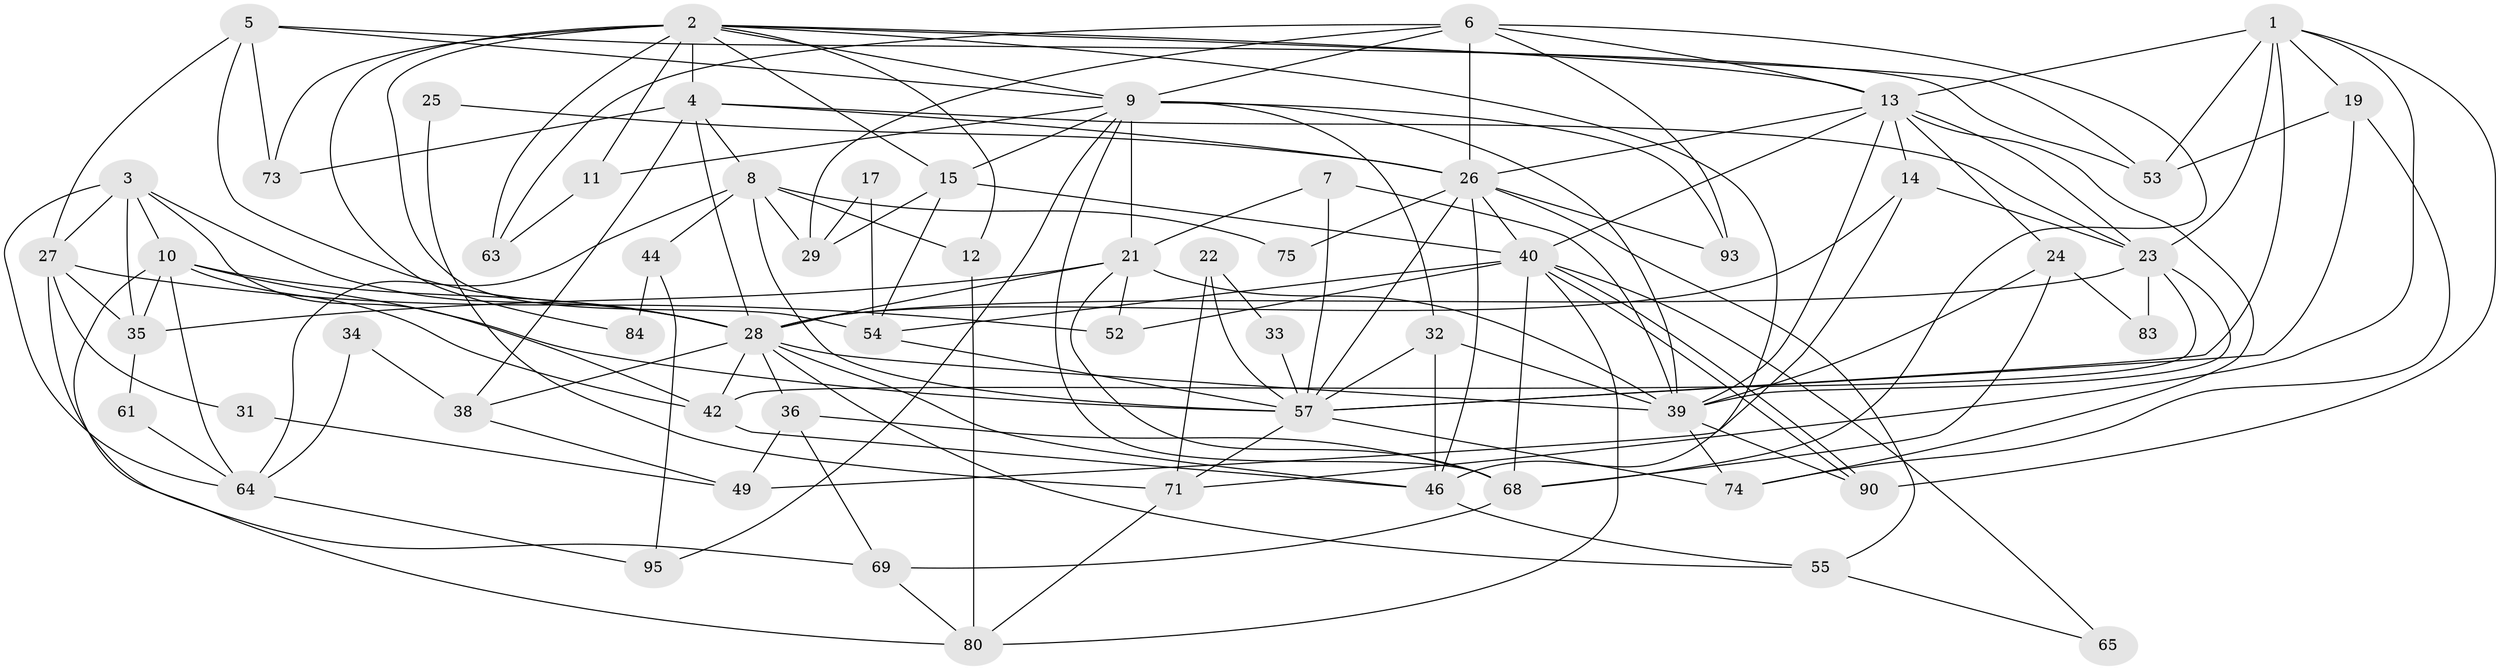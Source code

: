 // original degree distribution, {7: 0.07920792079207921, 4: 0.297029702970297, 6: 0.0594059405940594, 5: 0.16831683168316833, 3: 0.26732673267326734, 2: 0.12871287128712872}
// Generated by graph-tools (version 1.1) at 2025/18/03/04/25 18:18:52]
// undirected, 60 vertices, 153 edges
graph export_dot {
graph [start="1"]
  node [color=gray90,style=filled];
  1 [super="+89"];
  2 [super="+47"];
  3;
  4 [super="+37+92"];
  5;
  6 [super="+72"];
  7;
  8 [super="+66"];
  9 [super="+60+18"];
  10 [super="+41+16"];
  11;
  12;
  13 [super="+77+48+100"];
  14;
  15 [super="+82"];
  17;
  19 [super="+20"];
  21;
  22;
  23 [super="+98"];
  24;
  25;
  26 [super="+81"];
  27 [super="+96"];
  28 [super="+86+30"];
  29;
  31;
  32;
  33;
  34;
  35;
  36 [super="+43"];
  38;
  39 [super="+50+45"];
  40 [super="+51"];
  42 [super="+87"];
  44;
  46 [super="+76"];
  49;
  52;
  53;
  54 [super="+91"];
  55;
  57 [super="+88+78"];
  61 [super="+62"];
  63;
  64 [super="+70"];
  65;
  68 [super="+79"];
  69;
  71 [super="+85"];
  73;
  74;
  75;
  80;
  83;
  84;
  90;
  93;
  95;
  1 -- 23 [weight=2];
  1 -- 53;
  1 -- 71;
  1 -- 57;
  1 -- 90;
  1 -- 19;
  1 -- 13;
  2 -- 53;
  2 -- 63 [weight=2];
  2 -- 13;
  2 -- 4;
  2 -- 73;
  2 -- 11;
  2 -- 12;
  2 -- 46;
  2 -- 15;
  2 -- 84;
  2 -- 54;
  2 -- 9;
  3 -- 28;
  3 -- 35;
  3 -- 10;
  3 -- 27;
  3 -- 42;
  3 -- 64;
  4 -- 8;
  4 -- 38;
  4 -- 73;
  4 -- 28 [weight=2];
  4 -- 23;
  4 -- 26;
  5 -- 27;
  5 -- 53;
  5 -- 73;
  5 -- 9;
  5 -- 28;
  6 -- 26;
  6 -- 63;
  6 -- 93;
  6 -- 68;
  6 -- 13;
  6 -- 29;
  6 -- 9;
  7 -- 21;
  7 -- 57;
  7 -- 39;
  8 -- 44;
  8 -- 64 [weight=2];
  8 -- 75;
  8 -- 12;
  8 -- 29;
  8 -- 57;
  9 -- 21;
  9 -- 11;
  9 -- 93;
  9 -- 32 [weight=3];
  9 -- 68;
  9 -- 39;
  9 -- 15;
  9 -- 95;
  10 -- 35;
  10 -- 57;
  10 -- 64;
  10 -- 80;
  10 -- 42;
  10 -- 28;
  11 -- 63;
  12 -- 80;
  13 -- 24;
  13 -- 40;
  13 -- 23;
  13 -- 74;
  13 -- 26;
  13 -- 14;
  13 -- 39;
  14 -- 49;
  14 -- 23;
  14 -- 28;
  15 -- 40;
  15 -- 29;
  15 -- 54;
  17 -- 29;
  17 -- 54;
  19 -- 74;
  19 -- 53;
  19 -- 57;
  21 -- 35;
  21 -- 52;
  21 -- 68;
  21 -- 39;
  21 -- 28;
  22 -- 33;
  22 -- 57;
  22 -- 71;
  23 -- 39;
  23 -- 83;
  23 -- 42;
  23 -- 28;
  24 -- 39;
  24 -- 83;
  24 -- 68;
  25 -- 71;
  25 -- 26;
  26 -- 93;
  26 -- 46;
  26 -- 55;
  26 -- 75;
  26 -- 40;
  26 -- 57;
  27 -- 35;
  27 -- 52;
  27 -- 69;
  27 -- 31;
  28 -- 55;
  28 -- 38;
  28 -- 42;
  28 -- 36;
  28 -- 39;
  28 -- 46;
  31 -- 49;
  32 -- 39;
  32 -- 46;
  32 -- 57;
  33 -- 57;
  34 -- 38;
  34 -- 64;
  35 -- 61;
  36 -- 69;
  36 -- 49;
  36 -- 68;
  38 -- 49;
  39 -- 90;
  39 -- 74;
  40 -- 90;
  40 -- 90;
  40 -- 54;
  40 -- 65;
  40 -- 80;
  40 -- 52;
  40 -- 68;
  42 -- 46;
  44 -- 95;
  44 -- 84;
  46 -- 55;
  54 -- 57;
  55 -- 65;
  57 -- 74;
  57 -- 71;
  61 -- 64 [weight=2];
  64 -- 95;
  68 -- 69;
  69 -- 80;
  71 -- 80;
}
